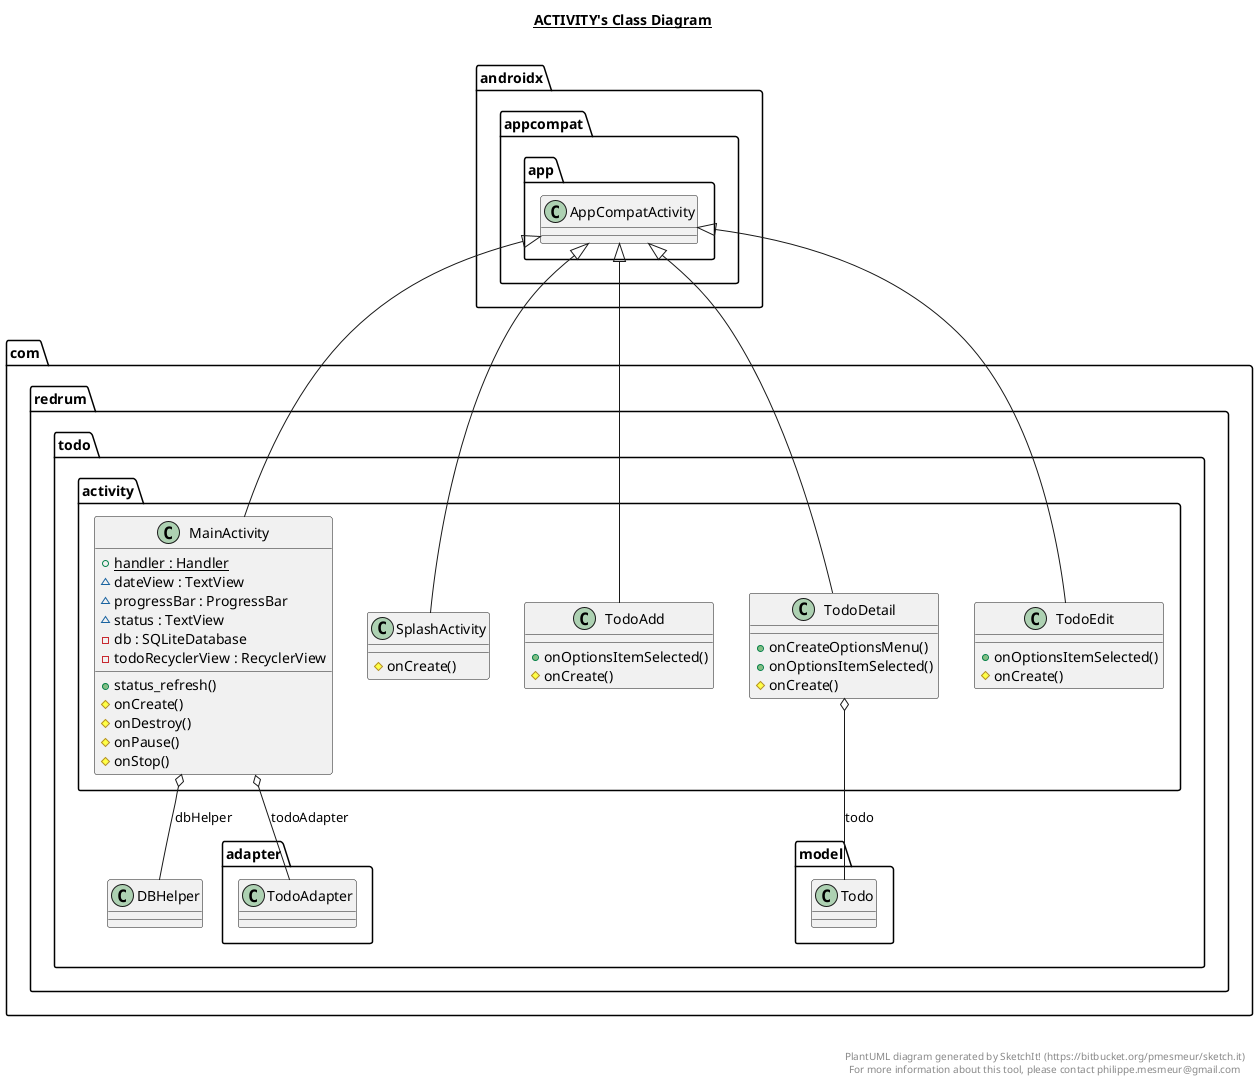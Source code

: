@startuml

title __ACTIVITY's Class Diagram__\n

  namespace com.redrum.todo {
    namespace activity {
      class com.redrum.todo.activity.MainActivity {
          {static} + handler : Handler
          ~ dateView : TextView
          ~ progressBar : ProgressBar
          ~ status : TextView
          - db : SQLiteDatabase
          - todoRecyclerView : RecyclerView
          + status_refresh()
          # onCreate()
          # onDestroy()
          # onPause()
          # onStop()
      }
    }
  }
  

  namespace com.redrum.todo {
    namespace activity {
      class com.redrum.todo.activity.SplashActivity {
          # onCreate()
      }
    }
  }
  

  namespace com.redrum.todo {
    namespace activity {
      class com.redrum.todo.activity.TodoAdd {
          + onOptionsItemSelected()
          # onCreate()
      }
    }
  }
  

  namespace com.redrum.todo {
    namespace activity {
      class com.redrum.todo.activity.TodoDetail {
          + onCreateOptionsMenu()
          + onOptionsItemSelected()
          # onCreate()
      }
    }
  }
  

  namespace com.redrum.todo {
    namespace activity {
      class com.redrum.todo.activity.TodoEdit {
          + onOptionsItemSelected()
          # onCreate()
      }
    }
  }
  

  com.redrum.todo.activity.MainActivity -up-|> androidx.appcompat.app.AppCompatActivity
  com.redrum.todo.activity.MainActivity o-- com.redrum.todo.DBHelper : dbHelper
  com.redrum.todo.activity.MainActivity o-- com.redrum.todo.adapter.TodoAdapter : todoAdapter
  com.redrum.todo.activity.SplashActivity -up-|> androidx.appcompat.app.AppCompatActivity
  com.redrum.todo.activity.TodoAdd -up-|> androidx.appcompat.app.AppCompatActivity
  com.redrum.todo.activity.TodoDetail -up-|> androidx.appcompat.app.AppCompatActivity
  com.redrum.todo.activity.TodoDetail o-- com.redrum.todo.model.Todo : todo
  com.redrum.todo.activity.TodoEdit -up-|> androidx.appcompat.app.AppCompatActivity


right footer


PlantUML diagram generated by SketchIt! (https://bitbucket.org/pmesmeur/sketch.it)
For more information about this tool, please contact philippe.mesmeur@gmail.com
endfooter

@enduml

